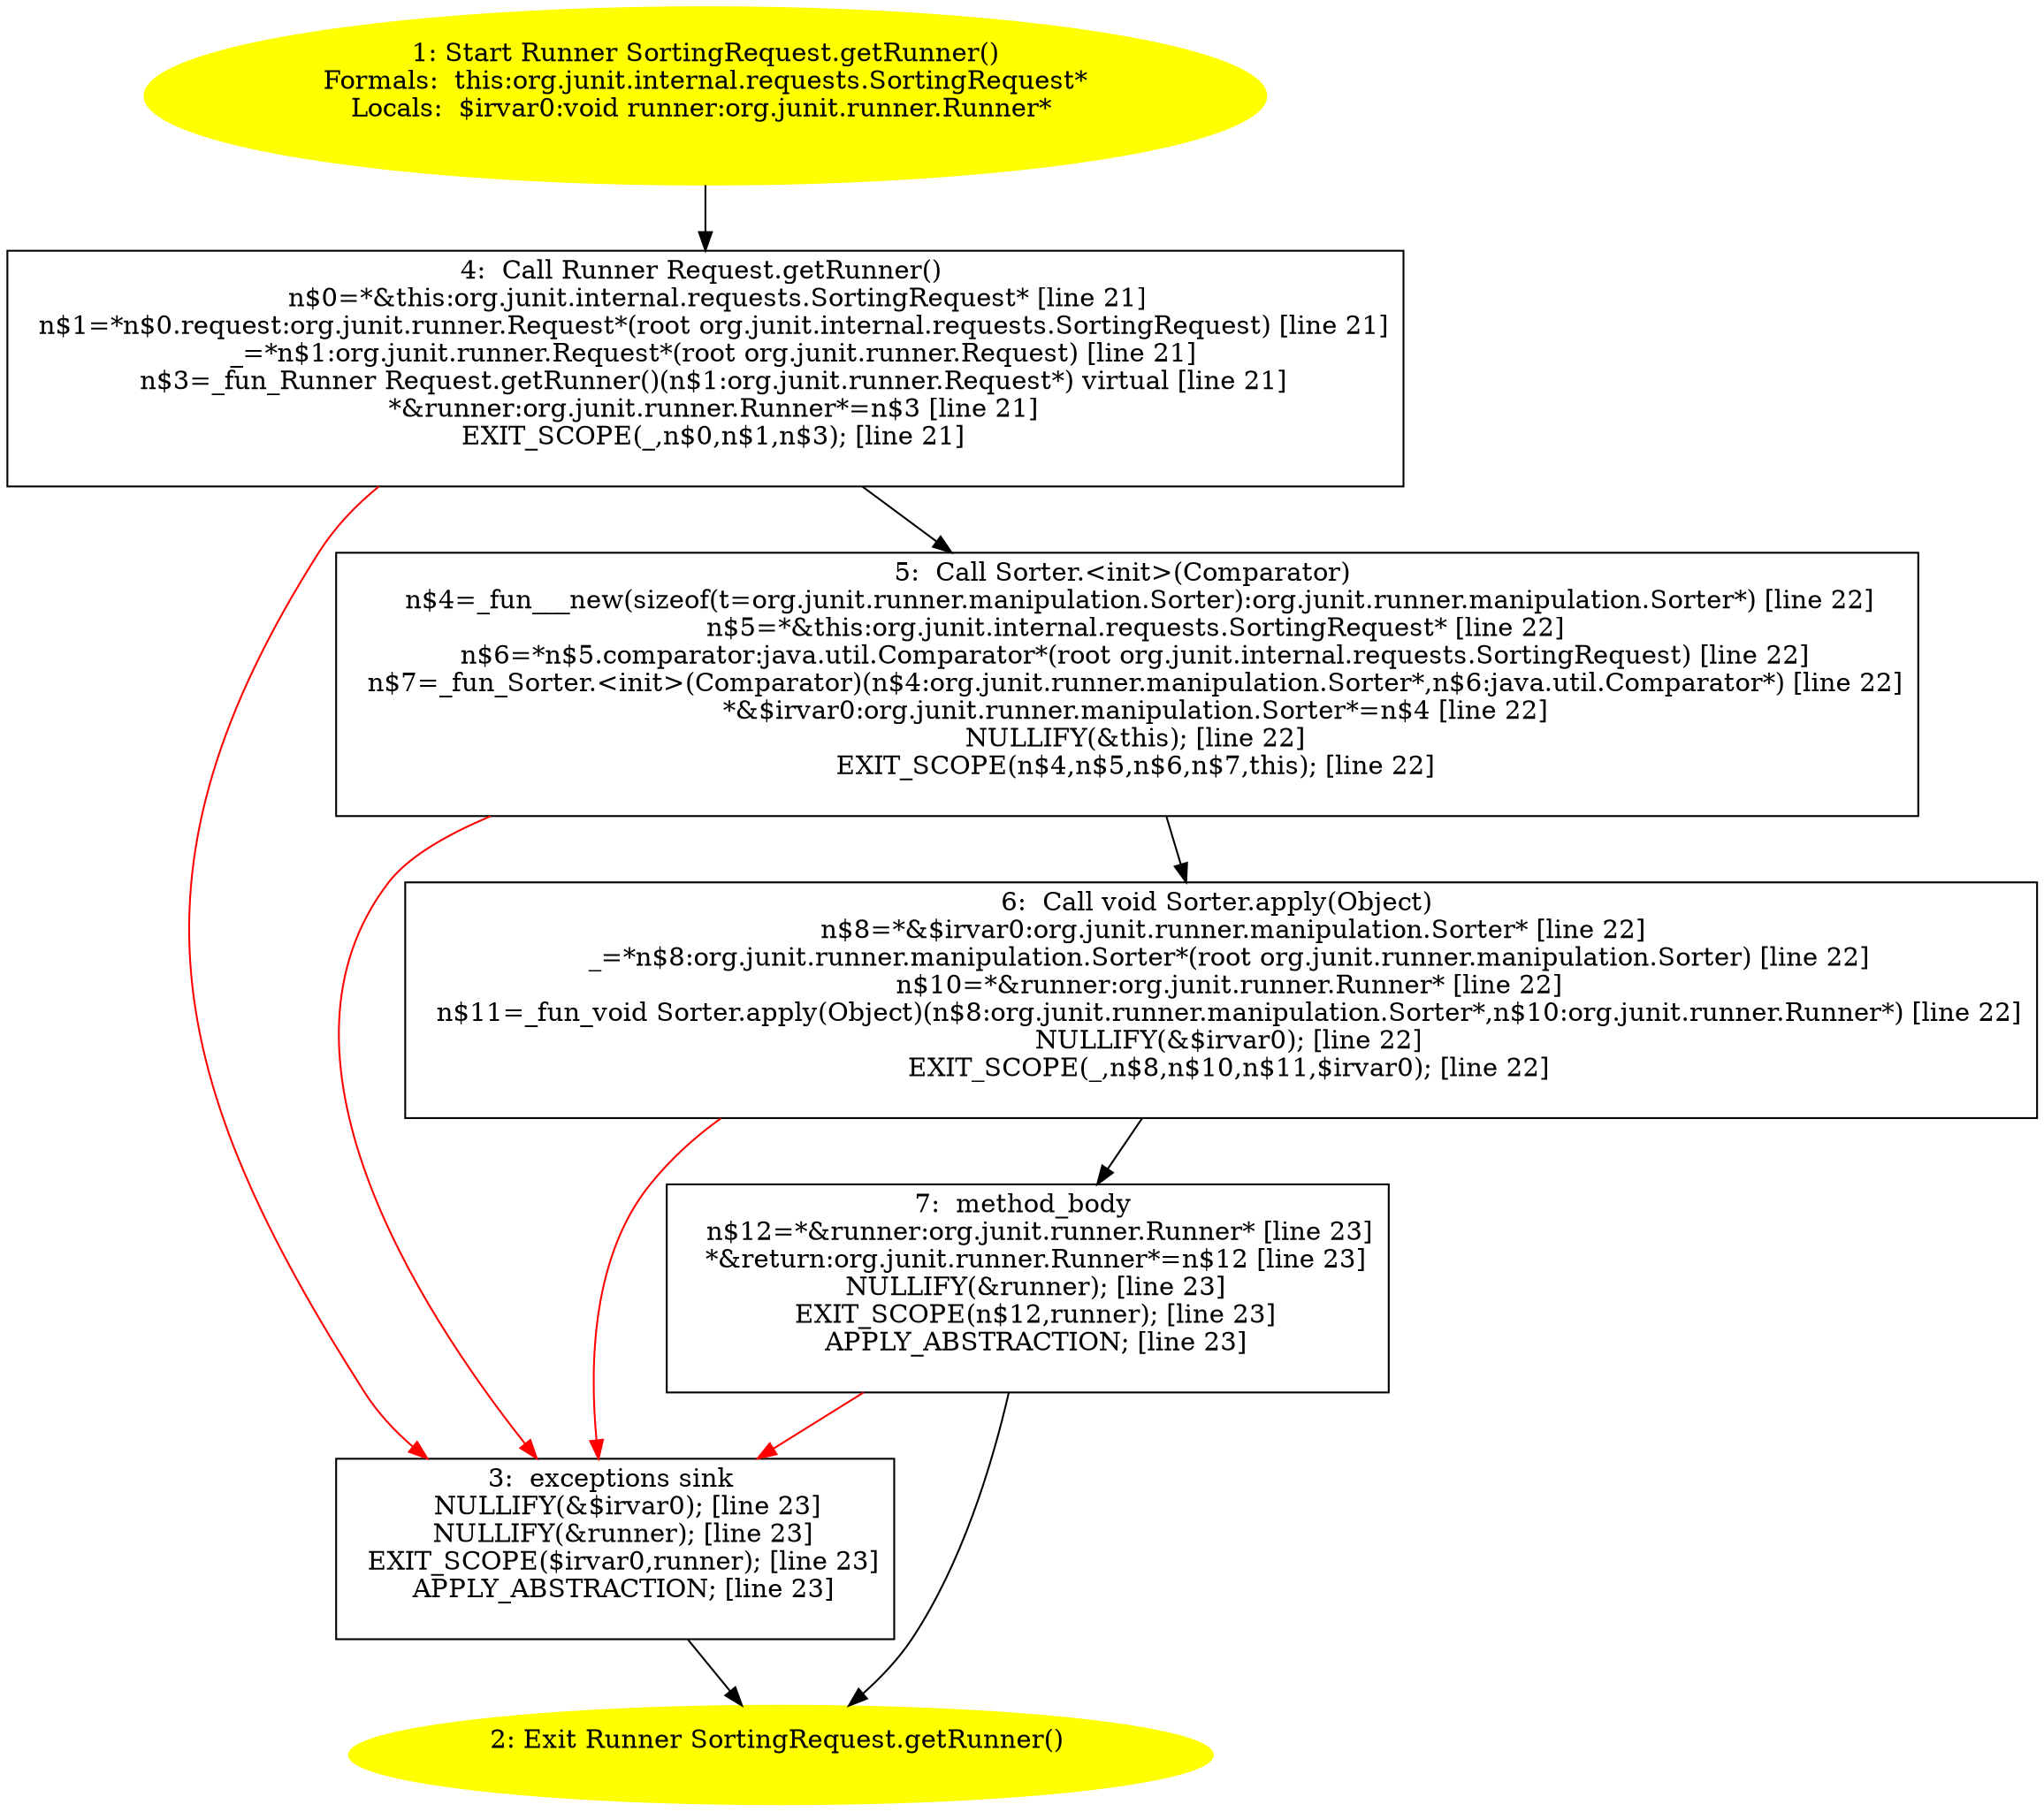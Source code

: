/* @generated */
digraph cfg {
"org.junit.internal.requests.SortingRequest.getRunner():org.junit.runner.Runner.6ff8f9b796a660fde5e20ab1e57d3894_1" [label="1: Start Runner SortingRequest.getRunner()\nFormals:  this:org.junit.internal.requests.SortingRequest*\nLocals:  $irvar0:void runner:org.junit.runner.Runner* \n  " color=yellow style=filled]
	

	 "org.junit.internal.requests.SortingRequest.getRunner():org.junit.runner.Runner.6ff8f9b796a660fde5e20ab1e57d3894_1" -> "org.junit.internal.requests.SortingRequest.getRunner():org.junit.runner.Runner.6ff8f9b796a660fde5e20ab1e57d3894_4" ;
"org.junit.internal.requests.SortingRequest.getRunner():org.junit.runner.Runner.6ff8f9b796a660fde5e20ab1e57d3894_2" [label="2: Exit Runner SortingRequest.getRunner() \n  " color=yellow style=filled]
	

"org.junit.internal.requests.SortingRequest.getRunner():org.junit.runner.Runner.6ff8f9b796a660fde5e20ab1e57d3894_3" [label="3:  exceptions sink \n   NULLIFY(&$irvar0); [line 23]\n  NULLIFY(&runner); [line 23]\n  EXIT_SCOPE($irvar0,runner); [line 23]\n  APPLY_ABSTRACTION; [line 23]\n " shape="box"]
	

	 "org.junit.internal.requests.SortingRequest.getRunner():org.junit.runner.Runner.6ff8f9b796a660fde5e20ab1e57d3894_3" -> "org.junit.internal.requests.SortingRequest.getRunner():org.junit.runner.Runner.6ff8f9b796a660fde5e20ab1e57d3894_2" ;
"org.junit.internal.requests.SortingRequest.getRunner():org.junit.runner.Runner.6ff8f9b796a660fde5e20ab1e57d3894_4" [label="4:  Call Runner Request.getRunner() \n   n$0=*&this:org.junit.internal.requests.SortingRequest* [line 21]\n  n$1=*n$0.request:org.junit.runner.Request*(root org.junit.internal.requests.SortingRequest) [line 21]\n  _=*n$1:org.junit.runner.Request*(root org.junit.runner.Request) [line 21]\n  n$3=_fun_Runner Request.getRunner()(n$1:org.junit.runner.Request*) virtual [line 21]\n  *&runner:org.junit.runner.Runner*=n$3 [line 21]\n  EXIT_SCOPE(_,n$0,n$1,n$3); [line 21]\n " shape="box"]
	

	 "org.junit.internal.requests.SortingRequest.getRunner():org.junit.runner.Runner.6ff8f9b796a660fde5e20ab1e57d3894_4" -> "org.junit.internal.requests.SortingRequest.getRunner():org.junit.runner.Runner.6ff8f9b796a660fde5e20ab1e57d3894_5" ;
	 "org.junit.internal.requests.SortingRequest.getRunner():org.junit.runner.Runner.6ff8f9b796a660fde5e20ab1e57d3894_4" -> "org.junit.internal.requests.SortingRequest.getRunner():org.junit.runner.Runner.6ff8f9b796a660fde5e20ab1e57d3894_3" [color="red" ];
"org.junit.internal.requests.SortingRequest.getRunner():org.junit.runner.Runner.6ff8f9b796a660fde5e20ab1e57d3894_5" [label="5:  Call Sorter.<init>(Comparator) \n   n$4=_fun___new(sizeof(t=org.junit.runner.manipulation.Sorter):org.junit.runner.manipulation.Sorter*) [line 22]\n  n$5=*&this:org.junit.internal.requests.SortingRequest* [line 22]\n  n$6=*n$5.comparator:java.util.Comparator*(root org.junit.internal.requests.SortingRequest) [line 22]\n  n$7=_fun_Sorter.<init>(Comparator)(n$4:org.junit.runner.manipulation.Sorter*,n$6:java.util.Comparator*) [line 22]\n  *&$irvar0:org.junit.runner.manipulation.Sorter*=n$4 [line 22]\n  NULLIFY(&this); [line 22]\n  EXIT_SCOPE(n$4,n$5,n$6,n$7,this); [line 22]\n " shape="box"]
	

	 "org.junit.internal.requests.SortingRequest.getRunner():org.junit.runner.Runner.6ff8f9b796a660fde5e20ab1e57d3894_5" -> "org.junit.internal.requests.SortingRequest.getRunner():org.junit.runner.Runner.6ff8f9b796a660fde5e20ab1e57d3894_6" ;
	 "org.junit.internal.requests.SortingRequest.getRunner():org.junit.runner.Runner.6ff8f9b796a660fde5e20ab1e57d3894_5" -> "org.junit.internal.requests.SortingRequest.getRunner():org.junit.runner.Runner.6ff8f9b796a660fde5e20ab1e57d3894_3" [color="red" ];
"org.junit.internal.requests.SortingRequest.getRunner():org.junit.runner.Runner.6ff8f9b796a660fde5e20ab1e57d3894_6" [label="6:  Call void Sorter.apply(Object) \n   n$8=*&$irvar0:org.junit.runner.manipulation.Sorter* [line 22]\n  _=*n$8:org.junit.runner.manipulation.Sorter*(root org.junit.runner.manipulation.Sorter) [line 22]\n  n$10=*&runner:org.junit.runner.Runner* [line 22]\n  n$11=_fun_void Sorter.apply(Object)(n$8:org.junit.runner.manipulation.Sorter*,n$10:org.junit.runner.Runner*) [line 22]\n  NULLIFY(&$irvar0); [line 22]\n  EXIT_SCOPE(_,n$8,n$10,n$11,$irvar0); [line 22]\n " shape="box"]
	

	 "org.junit.internal.requests.SortingRequest.getRunner():org.junit.runner.Runner.6ff8f9b796a660fde5e20ab1e57d3894_6" -> "org.junit.internal.requests.SortingRequest.getRunner():org.junit.runner.Runner.6ff8f9b796a660fde5e20ab1e57d3894_7" ;
	 "org.junit.internal.requests.SortingRequest.getRunner():org.junit.runner.Runner.6ff8f9b796a660fde5e20ab1e57d3894_6" -> "org.junit.internal.requests.SortingRequest.getRunner():org.junit.runner.Runner.6ff8f9b796a660fde5e20ab1e57d3894_3" [color="red" ];
"org.junit.internal.requests.SortingRequest.getRunner():org.junit.runner.Runner.6ff8f9b796a660fde5e20ab1e57d3894_7" [label="7:  method_body \n   n$12=*&runner:org.junit.runner.Runner* [line 23]\n  *&return:org.junit.runner.Runner*=n$12 [line 23]\n  NULLIFY(&runner); [line 23]\n  EXIT_SCOPE(n$12,runner); [line 23]\n  APPLY_ABSTRACTION; [line 23]\n " shape="box"]
	

	 "org.junit.internal.requests.SortingRequest.getRunner():org.junit.runner.Runner.6ff8f9b796a660fde5e20ab1e57d3894_7" -> "org.junit.internal.requests.SortingRequest.getRunner():org.junit.runner.Runner.6ff8f9b796a660fde5e20ab1e57d3894_2" ;
	 "org.junit.internal.requests.SortingRequest.getRunner():org.junit.runner.Runner.6ff8f9b796a660fde5e20ab1e57d3894_7" -> "org.junit.internal.requests.SortingRequest.getRunner():org.junit.runner.Runner.6ff8f9b796a660fde5e20ab1e57d3894_3" [color="red" ];
}
